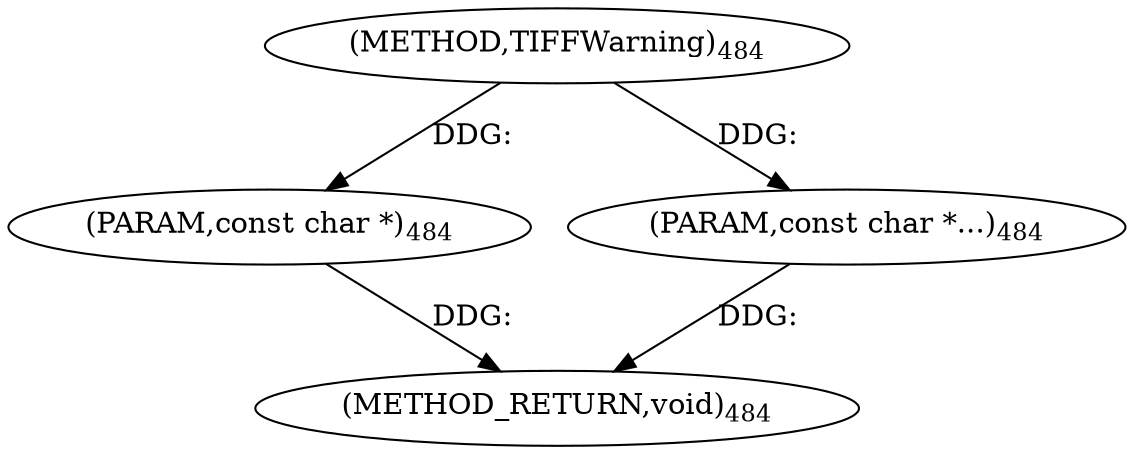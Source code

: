 digraph "TIFFWarning" {  
"8962" [label = <(METHOD,TIFFWarning)<SUB>484</SUB>> ]
"8965" [label = <(METHOD_RETURN,void)<SUB>484</SUB>> ]
"8963" [label = <(PARAM,const char *)<SUB>484</SUB>> ]
"8964" [label = <(PARAM,const char *...)<SUB>484</SUB>> ]
  "8963" -> "8965"  [ label = "DDG: "] 
  "8964" -> "8965"  [ label = "DDG: "] 
  "8962" -> "8963"  [ label = "DDG: "] 
  "8962" -> "8964"  [ label = "DDG: "] 
}

